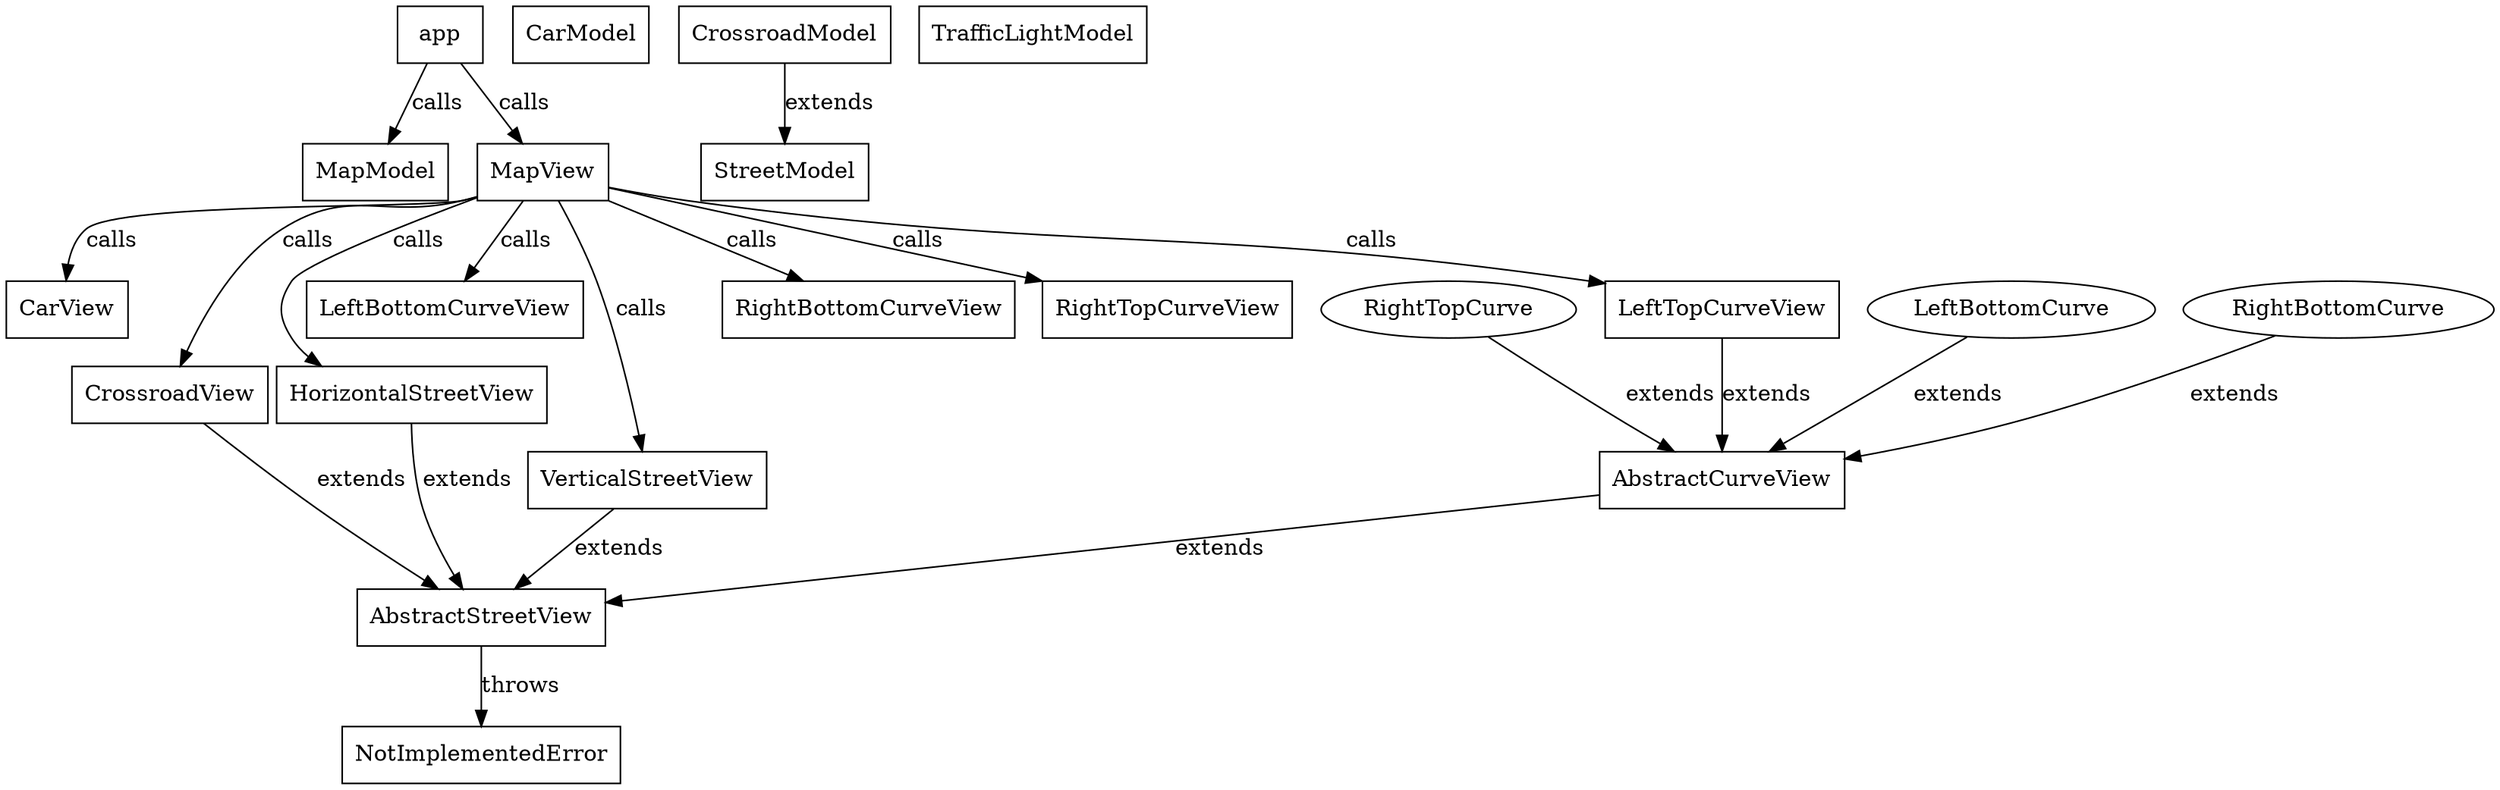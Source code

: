 digraph G {
    app [shape=box];
    AbstractCurveView [shape=box];
    AbstractStreetView [shape=box];
    CarModel [shape=box];
    CarView [shape=box];
    CrossroadModel [shape=box];
    CrossroadView [shape=box];
    HorizontalStreetView [shape=box];
    LeftBottomCurveView [shape=box];
    LeftTopCurveView [shape=box];
    MapModel [shape=box];
    MapView [shape=box];
    NotImplementedError [shape=box];
    RightBottomCurveView [shape=box];
    RightTopCurveView [shape=box];
    StreetModel [shape=box];
    TrafficLightModel [shape=box];
    VerticalStreetView [shape=box];

    AbstractCurveView -> AbstractStreetView [label="extends"];
    AbstractStreetView -> NotImplementedError [label="throws"];
    app -> MapModel [label="calls"];
    app -> MapView [label="calls"];
    CrossroadModel -> StreetModel [label="extends"];
    CrossroadView -> AbstractStreetView [label="extends"];
    HorizontalStreetView -> AbstractStreetView [label="extends"];
    LeftBottomCurve -> AbstractCurveView [label="extends"];
    LeftTopCurveView -> AbstractCurveView [label="extends"];
    MapView -> CarView [label="calls"];
    MapView -> CrossroadView [label="calls"];
    MapView -> HorizontalStreetView [label="calls"];
    MapView -> LeftBottomCurveView [label="calls"];
    MapView -> LeftTopCurveView [label="calls"];
    MapView -> RightBottomCurveView [label="calls"];
    MapView -> RightTopCurveView [label="calls"];
    MapView -> VerticalStreetView [label="calls"];
    RightBottomCurve -> AbstractCurveView [label="extends"];
    RightTopCurve -> AbstractCurveView [label="extends"];
    VerticalStreetView -> AbstractStreetView [label="extends"];
}

